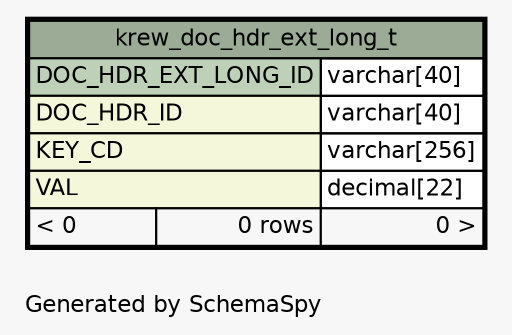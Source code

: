 // dot 2.28.0 on Mac OS X 10.7.2
// SchemaSpy rev 590
digraph "oneDegreeRelationshipsDiagram" {
  graph [
    rankdir="RL"
    bgcolor="#f7f7f7"
    label="\nGenerated by SchemaSpy"
    labeljust="l"
    nodesep="0.18"
    ranksep="0.46"
    fontname="Helvetica"
    fontsize="11"
  ];
  node [
    fontname="Helvetica"
    fontsize="11"
    shape="plaintext"
  ];
  edge [
    arrowsize="0.8"
  ];
  "krew_doc_hdr_ext_long_t" [
    label=<
    <TABLE BORDER="2" CELLBORDER="1" CELLSPACING="0" BGCOLOR="#ffffff">
      <TR><TD COLSPAN="3" BGCOLOR="#9bab96" ALIGN="CENTER">krew_doc_hdr_ext_long_t</TD></TR>
      <TR><TD PORT="DOC_HDR_EXT_LONG_ID" COLSPAN="2" BGCOLOR="#bed1b8" ALIGN="LEFT">DOC_HDR_EXT_LONG_ID</TD><TD PORT="DOC_HDR_EXT_LONG_ID.type" ALIGN="LEFT">varchar[40]</TD></TR>
      <TR><TD PORT="DOC_HDR_ID" COLSPAN="2" BGCOLOR="#f4f7da" ALIGN="LEFT">DOC_HDR_ID</TD><TD PORT="DOC_HDR_ID.type" ALIGN="LEFT">varchar[40]</TD></TR>
      <TR><TD PORT="KEY_CD" COLSPAN="2" BGCOLOR="#f4f7da" ALIGN="LEFT">KEY_CD</TD><TD PORT="KEY_CD.type" ALIGN="LEFT">varchar[256]</TD></TR>
      <TR><TD PORT="VAL" COLSPAN="2" BGCOLOR="#f4f7da" ALIGN="LEFT">VAL</TD><TD PORT="VAL.type" ALIGN="LEFT">decimal[22]</TD></TR>
      <TR><TD ALIGN="LEFT" BGCOLOR="#f7f7f7">&lt; 0</TD><TD ALIGN="RIGHT" BGCOLOR="#f7f7f7">0 rows</TD><TD ALIGN="RIGHT" BGCOLOR="#f7f7f7">0 &gt;</TD></TR>
    </TABLE>>
    URL="krew_doc_hdr_ext_long_t.html"
    tooltip="krew_doc_hdr_ext_long_t"
  ];
}
